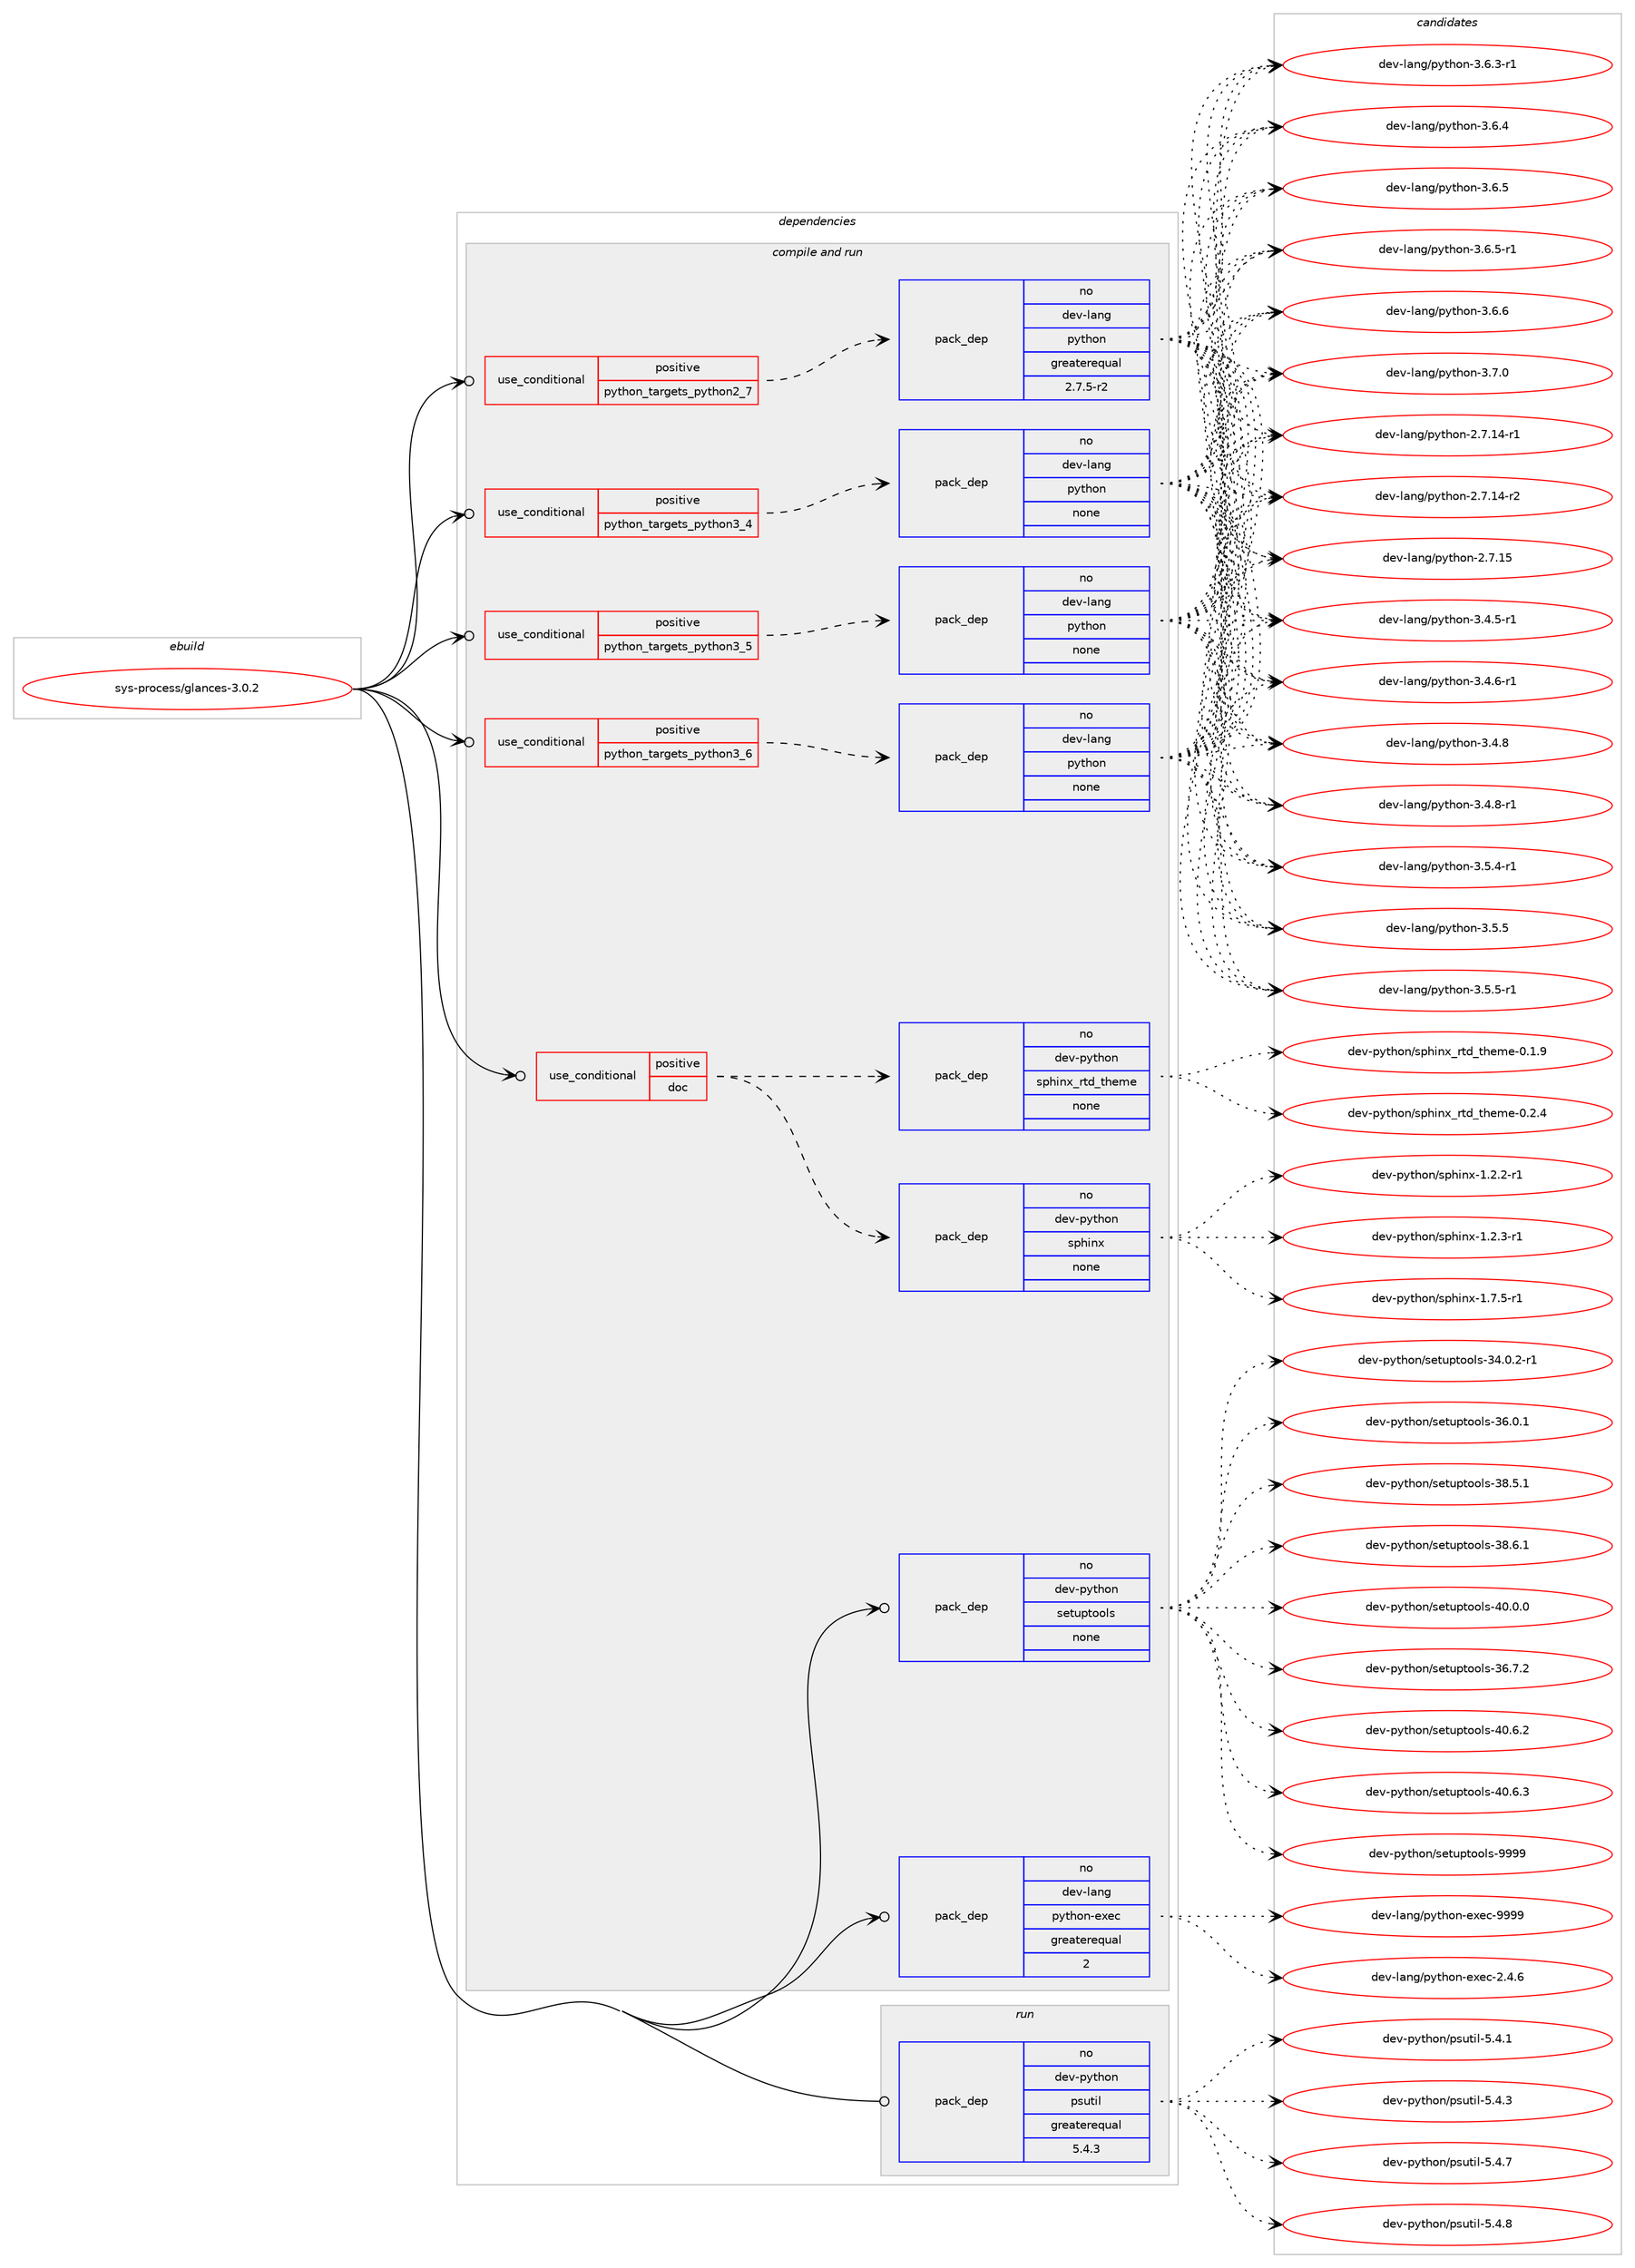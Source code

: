 digraph prolog {

# *************
# Graph options
# *************

newrank=true;
concentrate=true;
compound=true;
graph [rankdir=LR,fontname=Helvetica,fontsize=10,ranksep=1.5];#, ranksep=2.5, nodesep=0.2];
edge  [arrowhead=vee];
node  [fontname=Helvetica,fontsize=10];

# **********
# The ebuild
# **********

subgraph cluster_leftcol {
color=gray;
rank=same;
label=<<i>ebuild</i>>;
id [label="sys-process/glances-3.0.2", color=red, width=4, href="../sys-process/glances-3.0.2.svg"];
}

# ****************
# The dependencies
# ****************

subgraph cluster_midcol {
color=gray;
label=<<i>dependencies</i>>;
subgraph cluster_compile {
fillcolor="#eeeeee";
style=filled;
label=<<i>compile</i>>;
}
subgraph cluster_compileandrun {
fillcolor="#eeeeee";
style=filled;
label=<<i>compile and run</i>>;
subgraph cond1509 {
dependency8351 [label=<<TABLE BORDER="0" CELLBORDER="1" CELLSPACING="0" CELLPADDING="4"><TR><TD ROWSPAN="3" CELLPADDING="10">use_conditional</TD></TR><TR><TD>positive</TD></TR><TR><TD>doc</TD></TR></TABLE>>, shape=none, color=red];
subgraph pack6668 {
dependency8352 [label=<<TABLE BORDER="0" CELLBORDER="1" CELLSPACING="0" CELLPADDING="4" WIDTH="220"><TR><TD ROWSPAN="6" CELLPADDING="30">pack_dep</TD></TR><TR><TD WIDTH="110">no</TD></TR><TR><TD>dev-python</TD></TR><TR><TD>sphinx</TD></TR><TR><TD>none</TD></TR><TR><TD></TD></TR></TABLE>>, shape=none, color=blue];
}
dependency8351:e -> dependency8352:w [weight=20,style="dashed",arrowhead="vee"];
subgraph pack6669 {
dependency8353 [label=<<TABLE BORDER="0" CELLBORDER="1" CELLSPACING="0" CELLPADDING="4" WIDTH="220"><TR><TD ROWSPAN="6" CELLPADDING="30">pack_dep</TD></TR><TR><TD WIDTH="110">no</TD></TR><TR><TD>dev-python</TD></TR><TR><TD>sphinx_rtd_theme</TD></TR><TR><TD>none</TD></TR><TR><TD></TD></TR></TABLE>>, shape=none, color=blue];
}
dependency8351:e -> dependency8353:w [weight=20,style="dashed",arrowhead="vee"];
}
id:e -> dependency8351:w [weight=20,style="solid",arrowhead="odotvee"];
subgraph cond1510 {
dependency8354 [label=<<TABLE BORDER="0" CELLBORDER="1" CELLSPACING="0" CELLPADDING="4"><TR><TD ROWSPAN="3" CELLPADDING="10">use_conditional</TD></TR><TR><TD>positive</TD></TR><TR><TD>python_targets_python2_7</TD></TR></TABLE>>, shape=none, color=red];
subgraph pack6670 {
dependency8355 [label=<<TABLE BORDER="0" CELLBORDER="1" CELLSPACING="0" CELLPADDING="4" WIDTH="220"><TR><TD ROWSPAN="6" CELLPADDING="30">pack_dep</TD></TR><TR><TD WIDTH="110">no</TD></TR><TR><TD>dev-lang</TD></TR><TR><TD>python</TD></TR><TR><TD>greaterequal</TD></TR><TR><TD>2.7.5-r2</TD></TR></TABLE>>, shape=none, color=blue];
}
dependency8354:e -> dependency8355:w [weight=20,style="dashed",arrowhead="vee"];
}
id:e -> dependency8354:w [weight=20,style="solid",arrowhead="odotvee"];
subgraph cond1511 {
dependency8356 [label=<<TABLE BORDER="0" CELLBORDER="1" CELLSPACING="0" CELLPADDING="4"><TR><TD ROWSPAN="3" CELLPADDING="10">use_conditional</TD></TR><TR><TD>positive</TD></TR><TR><TD>python_targets_python3_4</TD></TR></TABLE>>, shape=none, color=red];
subgraph pack6671 {
dependency8357 [label=<<TABLE BORDER="0" CELLBORDER="1" CELLSPACING="0" CELLPADDING="4" WIDTH="220"><TR><TD ROWSPAN="6" CELLPADDING="30">pack_dep</TD></TR><TR><TD WIDTH="110">no</TD></TR><TR><TD>dev-lang</TD></TR><TR><TD>python</TD></TR><TR><TD>none</TD></TR><TR><TD></TD></TR></TABLE>>, shape=none, color=blue];
}
dependency8356:e -> dependency8357:w [weight=20,style="dashed",arrowhead="vee"];
}
id:e -> dependency8356:w [weight=20,style="solid",arrowhead="odotvee"];
subgraph cond1512 {
dependency8358 [label=<<TABLE BORDER="0" CELLBORDER="1" CELLSPACING="0" CELLPADDING="4"><TR><TD ROWSPAN="3" CELLPADDING="10">use_conditional</TD></TR><TR><TD>positive</TD></TR><TR><TD>python_targets_python3_5</TD></TR></TABLE>>, shape=none, color=red];
subgraph pack6672 {
dependency8359 [label=<<TABLE BORDER="0" CELLBORDER="1" CELLSPACING="0" CELLPADDING="4" WIDTH="220"><TR><TD ROWSPAN="6" CELLPADDING="30">pack_dep</TD></TR><TR><TD WIDTH="110">no</TD></TR><TR><TD>dev-lang</TD></TR><TR><TD>python</TD></TR><TR><TD>none</TD></TR><TR><TD></TD></TR></TABLE>>, shape=none, color=blue];
}
dependency8358:e -> dependency8359:w [weight=20,style="dashed",arrowhead="vee"];
}
id:e -> dependency8358:w [weight=20,style="solid",arrowhead="odotvee"];
subgraph cond1513 {
dependency8360 [label=<<TABLE BORDER="0" CELLBORDER="1" CELLSPACING="0" CELLPADDING="4"><TR><TD ROWSPAN="3" CELLPADDING="10">use_conditional</TD></TR><TR><TD>positive</TD></TR><TR><TD>python_targets_python3_6</TD></TR></TABLE>>, shape=none, color=red];
subgraph pack6673 {
dependency8361 [label=<<TABLE BORDER="0" CELLBORDER="1" CELLSPACING="0" CELLPADDING="4" WIDTH="220"><TR><TD ROWSPAN="6" CELLPADDING="30">pack_dep</TD></TR><TR><TD WIDTH="110">no</TD></TR><TR><TD>dev-lang</TD></TR><TR><TD>python</TD></TR><TR><TD>none</TD></TR><TR><TD></TD></TR></TABLE>>, shape=none, color=blue];
}
dependency8360:e -> dependency8361:w [weight=20,style="dashed",arrowhead="vee"];
}
id:e -> dependency8360:w [weight=20,style="solid",arrowhead="odotvee"];
subgraph pack6674 {
dependency8362 [label=<<TABLE BORDER="0" CELLBORDER="1" CELLSPACING="0" CELLPADDING="4" WIDTH="220"><TR><TD ROWSPAN="6" CELLPADDING="30">pack_dep</TD></TR><TR><TD WIDTH="110">no</TD></TR><TR><TD>dev-lang</TD></TR><TR><TD>python-exec</TD></TR><TR><TD>greaterequal</TD></TR><TR><TD>2</TD></TR></TABLE>>, shape=none, color=blue];
}
id:e -> dependency8362:w [weight=20,style="solid",arrowhead="odotvee"];
subgraph pack6675 {
dependency8363 [label=<<TABLE BORDER="0" CELLBORDER="1" CELLSPACING="0" CELLPADDING="4" WIDTH="220"><TR><TD ROWSPAN="6" CELLPADDING="30">pack_dep</TD></TR><TR><TD WIDTH="110">no</TD></TR><TR><TD>dev-python</TD></TR><TR><TD>setuptools</TD></TR><TR><TD>none</TD></TR><TR><TD></TD></TR></TABLE>>, shape=none, color=blue];
}
id:e -> dependency8363:w [weight=20,style="solid",arrowhead="odotvee"];
}
subgraph cluster_run {
fillcolor="#eeeeee";
style=filled;
label=<<i>run</i>>;
subgraph pack6676 {
dependency8364 [label=<<TABLE BORDER="0" CELLBORDER="1" CELLSPACING="0" CELLPADDING="4" WIDTH="220"><TR><TD ROWSPAN="6" CELLPADDING="30">pack_dep</TD></TR><TR><TD WIDTH="110">no</TD></TR><TR><TD>dev-python</TD></TR><TR><TD>psutil</TD></TR><TR><TD>greaterequal</TD></TR><TR><TD>5.4.3</TD></TR></TABLE>>, shape=none, color=blue];
}
id:e -> dependency8364:w [weight=20,style="solid",arrowhead="odot"];
}
}

# **************
# The candidates
# **************

subgraph cluster_choices {
rank=same;
color=gray;
label=<<i>candidates</i>>;

subgraph choice6668 {
color=black;
nodesep=1;
choice10010111845112121116104111110471151121041051101204549465046504511449 [label="dev-python/sphinx-1.2.2-r1", color=red, width=4,href="../dev-python/sphinx-1.2.2-r1.svg"];
choice10010111845112121116104111110471151121041051101204549465046514511449 [label="dev-python/sphinx-1.2.3-r1", color=red, width=4,href="../dev-python/sphinx-1.2.3-r1.svg"];
choice10010111845112121116104111110471151121041051101204549465546534511449 [label="dev-python/sphinx-1.7.5-r1", color=red, width=4,href="../dev-python/sphinx-1.7.5-r1.svg"];
dependency8352:e -> choice10010111845112121116104111110471151121041051101204549465046504511449:w [style=dotted,weight="100"];
dependency8352:e -> choice10010111845112121116104111110471151121041051101204549465046514511449:w [style=dotted,weight="100"];
dependency8352:e -> choice10010111845112121116104111110471151121041051101204549465546534511449:w [style=dotted,weight="100"];
}
subgraph choice6669 {
color=black;
nodesep=1;
choice10010111845112121116104111110471151121041051101209511411610095116104101109101454846494657 [label="dev-python/sphinx_rtd_theme-0.1.9", color=red, width=4,href="../dev-python/sphinx_rtd_theme-0.1.9.svg"];
choice10010111845112121116104111110471151121041051101209511411610095116104101109101454846504652 [label="dev-python/sphinx_rtd_theme-0.2.4", color=red, width=4,href="../dev-python/sphinx_rtd_theme-0.2.4.svg"];
dependency8353:e -> choice10010111845112121116104111110471151121041051101209511411610095116104101109101454846494657:w [style=dotted,weight="100"];
dependency8353:e -> choice10010111845112121116104111110471151121041051101209511411610095116104101109101454846504652:w [style=dotted,weight="100"];
}
subgraph choice6670 {
color=black;
nodesep=1;
choice100101118451089711010347112121116104111110455046554649524511449 [label="dev-lang/python-2.7.14-r1", color=red, width=4,href="../dev-lang/python-2.7.14-r1.svg"];
choice100101118451089711010347112121116104111110455046554649524511450 [label="dev-lang/python-2.7.14-r2", color=red, width=4,href="../dev-lang/python-2.7.14-r2.svg"];
choice10010111845108971101034711212111610411111045504655464953 [label="dev-lang/python-2.7.15", color=red, width=4,href="../dev-lang/python-2.7.15.svg"];
choice1001011184510897110103471121211161041111104551465246534511449 [label="dev-lang/python-3.4.5-r1", color=red, width=4,href="../dev-lang/python-3.4.5-r1.svg"];
choice1001011184510897110103471121211161041111104551465246544511449 [label="dev-lang/python-3.4.6-r1", color=red, width=4,href="../dev-lang/python-3.4.6-r1.svg"];
choice100101118451089711010347112121116104111110455146524656 [label="dev-lang/python-3.4.8", color=red, width=4,href="../dev-lang/python-3.4.8.svg"];
choice1001011184510897110103471121211161041111104551465246564511449 [label="dev-lang/python-3.4.8-r1", color=red, width=4,href="../dev-lang/python-3.4.8-r1.svg"];
choice1001011184510897110103471121211161041111104551465346524511449 [label="dev-lang/python-3.5.4-r1", color=red, width=4,href="../dev-lang/python-3.5.4-r1.svg"];
choice100101118451089711010347112121116104111110455146534653 [label="dev-lang/python-3.5.5", color=red, width=4,href="../dev-lang/python-3.5.5.svg"];
choice1001011184510897110103471121211161041111104551465346534511449 [label="dev-lang/python-3.5.5-r1", color=red, width=4,href="../dev-lang/python-3.5.5-r1.svg"];
choice1001011184510897110103471121211161041111104551465446514511449 [label="dev-lang/python-3.6.3-r1", color=red, width=4,href="../dev-lang/python-3.6.3-r1.svg"];
choice100101118451089711010347112121116104111110455146544652 [label="dev-lang/python-3.6.4", color=red, width=4,href="../dev-lang/python-3.6.4.svg"];
choice100101118451089711010347112121116104111110455146544653 [label="dev-lang/python-3.6.5", color=red, width=4,href="../dev-lang/python-3.6.5.svg"];
choice1001011184510897110103471121211161041111104551465446534511449 [label="dev-lang/python-3.6.5-r1", color=red, width=4,href="../dev-lang/python-3.6.5-r1.svg"];
choice100101118451089711010347112121116104111110455146544654 [label="dev-lang/python-3.6.6", color=red, width=4,href="../dev-lang/python-3.6.6.svg"];
choice100101118451089711010347112121116104111110455146554648 [label="dev-lang/python-3.7.0", color=red, width=4,href="../dev-lang/python-3.7.0.svg"];
dependency8355:e -> choice100101118451089711010347112121116104111110455046554649524511449:w [style=dotted,weight="100"];
dependency8355:e -> choice100101118451089711010347112121116104111110455046554649524511450:w [style=dotted,weight="100"];
dependency8355:e -> choice10010111845108971101034711212111610411111045504655464953:w [style=dotted,weight="100"];
dependency8355:e -> choice1001011184510897110103471121211161041111104551465246534511449:w [style=dotted,weight="100"];
dependency8355:e -> choice1001011184510897110103471121211161041111104551465246544511449:w [style=dotted,weight="100"];
dependency8355:e -> choice100101118451089711010347112121116104111110455146524656:w [style=dotted,weight="100"];
dependency8355:e -> choice1001011184510897110103471121211161041111104551465246564511449:w [style=dotted,weight="100"];
dependency8355:e -> choice1001011184510897110103471121211161041111104551465346524511449:w [style=dotted,weight="100"];
dependency8355:e -> choice100101118451089711010347112121116104111110455146534653:w [style=dotted,weight="100"];
dependency8355:e -> choice1001011184510897110103471121211161041111104551465346534511449:w [style=dotted,weight="100"];
dependency8355:e -> choice1001011184510897110103471121211161041111104551465446514511449:w [style=dotted,weight="100"];
dependency8355:e -> choice100101118451089711010347112121116104111110455146544652:w [style=dotted,weight="100"];
dependency8355:e -> choice100101118451089711010347112121116104111110455146544653:w [style=dotted,weight="100"];
dependency8355:e -> choice1001011184510897110103471121211161041111104551465446534511449:w [style=dotted,weight="100"];
dependency8355:e -> choice100101118451089711010347112121116104111110455146544654:w [style=dotted,weight="100"];
dependency8355:e -> choice100101118451089711010347112121116104111110455146554648:w [style=dotted,weight="100"];
}
subgraph choice6671 {
color=black;
nodesep=1;
choice100101118451089711010347112121116104111110455046554649524511449 [label="dev-lang/python-2.7.14-r1", color=red, width=4,href="../dev-lang/python-2.7.14-r1.svg"];
choice100101118451089711010347112121116104111110455046554649524511450 [label="dev-lang/python-2.7.14-r2", color=red, width=4,href="../dev-lang/python-2.7.14-r2.svg"];
choice10010111845108971101034711212111610411111045504655464953 [label="dev-lang/python-2.7.15", color=red, width=4,href="../dev-lang/python-2.7.15.svg"];
choice1001011184510897110103471121211161041111104551465246534511449 [label="dev-lang/python-3.4.5-r1", color=red, width=4,href="../dev-lang/python-3.4.5-r1.svg"];
choice1001011184510897110103471121211161041111104551465246544511449 [label="dev-lang/python-3.4.6-r1", color=red, width=4,href="../dev-lang/python-3.4.6-r1.svg"];
choice100101118451089711010347112121116104111110455146524656 [label="dev-lang/python-3.4.8", color=red, width=4,href="../dev-lang/python-3.4.8.svg"];
choice1001011184510897110103471121211161041111104551465246564511449 [label="dev-lang/python-3.4.8-r1", color=red, width=4,href="../dev-lang/python-3.4.8-r1.svg"];
choice1001011184510897110103471121211161041111104551465346524511449 [label="dev-lang/python-3.5.4-r1", color=red, width=4,href="../dev-lang/python-3.5.4-r1.svg"];
choice100101118451089711010347112121116104111110455146534653 [label="dev-lang/python-3.5.5", color=red, width=4,href="../dev-lang/python-3.5.5.svg"];
choice1001011184510897110103471121211161041111104551465346534511449 [label="dev-lang/python-3.5.5-r1", color=red, width=4,href="../dev-lang/python-3.5.5-r1.svg"];
choice1001011184510897110103471121211161041111104551465446514511449 [label="dev-lang/python-3.6.3-r1", color=red, width=4,href="../dev-lang/python-3.6.3-r1.svg"];
choice100101118451089711010347112121116104111110455146544652 [label="dev-lang/python-3.6.4", color=red, width=4,href="../dev-lang/python-3.6.4.svg"];
choice100101118451089711010347112121116104111110455146544653 [label="dev-lang/python-3.6.5", color=red, width=4,href="../dev-lang/python-3.6.5.svg"];
choice1001011184510897110103471121211161041111104551465446534511449 [label="dev-lang/python-3.6.5-r1", color=red, width=4,href="../dev-lang/python-3.6.5-r1.svg"];
choice100101118451089711010347112121116104111110455146544654 [label="dev-lang/python-3.6.6", color=red, width=4,href="../dev-lang/python-3.6.6.svg"];
choice100101118451089711010347112121116104111110455146554648 [label="dev-lang/python-3.7.0", color=red, width=4,href="../dev-lang/python-3.7.0.svg"];
dependency8357:e -> choice100101118451089711010347112121116104111110455046554649524511449:w [style=dotted,weight="100"];
dependency8357:e -> choice100101118451089711010347112121116104111110455046554649524511450:w [style=dotted,weight="100"];
dependency8357:e -> choice10010111845108971101034711212111610411111045504655464953:w [style=dotted,weight="100"];
dependency8357:e -> choice1001011184510897110103471121211161041111104551465246534511449:w [style=dotted,weight="100"];
dependency8357:e -> choice1001011184510897110103471121211161041111104551465246544511449:w [style=dotted,weight="100"];
dependency8357:e -> choice100101118451089711010347112121116104111110455146524656:w [style=dotted,weight="100"];
dependency8357:e -> choice1001011184510897110103471121211161041111104551465246564511449:w [style=dotted,weight="100"];
dependency8357:e -> choice1001011184510897110103471121211161041111104551465346524511449:w [style=dotted,weight="100"];
dependency8357:e -> choice100101118451089711010347112121116104111110455146534653:w [style=dotted,weight="100"];
dependency8357:e -> choice1001011184510897110103471121211161041111104551465346534511449:w [style=dotted,weight="100"];
dependency8357:e -> choice1001011184510897110103471121211161041111104551465446514511449:w [style=dotted,weight="100"];
dependency8357:e -> choice100101118451089711010347112121116104111110455146544652:w [style=dotted,weight="100"];
dependency8357:e -> choice100101118451089711010347112121116104111110455146544653:w [style=dotted,weight="100"];
dependency8357:e -> choice1001011184510897110103471121211161041111104551465446534511449:w [style=dotted,weight="100"];
dependency8357:e -> choice100101118451089711010347112121116104111110455146544654:w [style=dotted,weight="100"];
dependency8357:e -> choice100101118451089711010347112121116104111110455146554648:w [style=dotted,weight="100"];
}
subgraph choice6672 {
color=black;
nodesep=1;
choice100101118451089711010347112121116104111110455046554649524511449 [label="dev-lang/python-2.7.14-r1", color=red, width=4,href="../dev-lang/python-2.7.14-r1.svg"];
choice100101118451089711010347112121116104111110455046554649524511450 [label="dev-lang/python-2.7.14-r2", color=red, width=4,href="../dev-lang/python-2.7.14-r2.svg"];
choice10010111845108971101034711212111610411111045504655464953 [label="dev-lang/python-2.7.15", color=red, width=4,href="../dev-lang/python-2.7.15.svg"];
choice1001011184510897110103471121211161041111104551465246534511449 [label="dev-lang/python-3.4.5-r1", color=red, width=4,href="../dev-lang/python-3.4.5-r1.svg"];
choice1001011184510897110103471121211161041111104551465246544511449 [label="dev-lang/python-3.4.6-r1", color=red, width=4,href="../dev-lang/python-3.4.6-r1.svg"];
choice100101118451089711010347112121116104111110455146524656 [label="dev-lang/python-3.4.8", color=red, width=4,href="../dev-lang/python-3.4.8.svg"];
choice1001011184510897110103471121211161041111104551465246564511449 [label="dev-lang/python-3.4.8-r1", color=red, width=4,href="../dev-lang/python-3.4.8-r1.svg"];
choice1001011184510897110103471121211161041111104551465346524511449 [label="dev-lang/python-3.5.4-r1", color=red, width=4,href="../dev-lang/python-3.5.4-r1.svg"];
choice100101118451089711010347112121116104111110455146534653 [label="dev-lang/python-3.5.5", color=red, width=4,href="../dev-lang/python-3.5.5.svg"];
choice1001011184510897110103471121211161041111104551465346534511449 [label="dev-lang/python-3.5.5-r1", color=red, width=4,href="../dev-lang/python-3.5.5-r1.svg"];
choice1001011184510897110103471121211161041111104551465446514511449 [label="dev-lang/python-3.6.3-r1", color=red, width=4,href="../dev-lang/python-3.6.3-r1.svg"];
choice100101118451089711010347112121116104111110455146544652 [label="dev-lang/python-3.6.4", color=red, width=4,href="../dev-lang/python-3.6.4.svg"];
choice100101118451089711010347112121116104111110455146544653 [label="dev-lang/python-3.6.5", color=red, width=4,href="../dev-lang/python-3.6.5.svg"];
choice1001011184510897110103471121211161041111104551465446534511449 [label="dev-lang/python-3.6.5-r1", color=red, width=4,href="../dev-lang/python-3.6.5-r1.svg"];
choice100101118451089711010347112121116104111110455146544654 [label="dev-lang/python-3.6.6", color=red, width=4,href="../dev-lang/python-3.6.6.svg"];
choice100101118451089711010347112121116104111110455146554648 [label="dev-lang/python-3.7.0", color=red, width=4,href="../dev-lang/python-3.7.0.svg"];
dependency8359:e -> choice100101118451089711010347112121116104111110455046554649524511449:w [style=dotted,weight="100"];
dependency8359:e -> choice100101118451089711010347112121116104111110455046554649524511450:w [style=dotted,weight="100"];
dependency8359:e -> choice10010111845108971101034711212111610411111045504655464953:w [style=dotted,weight="100"];
dependency8359:e -> choice1001011184510897110103471121211161041111104551465246534511449:w [style=dotted,weight="100"];
dependency8359:e -> choice1001011184510897110103471121211161041111104551465246544511449:w [style=dotted,weight="100"];
dependency8359:e -> choice100101118451089711010347112121116104111110455146524656:w [style=dotted,weight="100"];
dependency8359:e -> choice1001011184510897110103471121211161041111104551465246564511449:w [style=dotted,weight="100"];
dependency8359:e -> choice1001011184510897110103471121211161041111104551465346524511449:w [style=dotted,weight="100"];
dependency8359:e -> choice100101118451089711010347112121116104111110455146534653:w [style=dotted,weight="100"];
dependency8359:e -> choice1001011184510897110103471121211161041111104551465346534511449:w [style=dotted,weight="100"];
dependency8359:e -> choice1001011184510897110103471121211161041111104551465446514511449:w [style=dotted,weight="100"];
dependency8359:e -> choice100101118451089711010347112121116104111110455146544652:w [style=dotted,weight="100"];
dependency8359:e -> choice100101118451089711010347112121116104111110455146544653:w [style=dotted,weight="100"];
dependency8359:e -> choice1001011184510897110103471121211161041111104551465446534511449:w [style=dotted,weight="100"];
dependency8359:e -> choice100101118451089711010347112121116104111110455146544654:w [style=dotted,weight="100"];
dependency8359:e -> choice100101118451089711010347112121116104111110455146554648:w [style=dotted,weight="100"];
}
subgraph choice6673 {
color=black;
nodesep=1;
choice100101118451089711010347112121116104111110455046554649524511449 [label="dev-lang/python-2.7.14-r1", color=red, width=4,href="../dev-lang/python-2.7.14-r1.svg"];
choice100101118451089711010347112121116104111110455046554649524511450 [label="dev-lang/python-2.7.14-r2", color=red, width=4,href="../dev-lang/python-2.7.14-r2.svg"];
choice10010111845108971101034711212111610411111045504655464953 [label="dev-lang/python-2.7.15", color=red, width=4,href="../dev-lang/python-2.7.15.svg"];
choice1001011184510897110103471121211161041111104551465246534511449 [label="dev-lang/python-3.4.5-r1", color=red, width=4,href="../dev-lang/python-3.4.5-r1.svg"];
choice1001011184510897110103471121211161041111104551465246544511449 [label="dev-lang/python-3.4.6-r1", color=red, width=4,href="../dev-lang/python-3.4.6-r1.svg"];
choice100101118451089711010347112121116104111110455146524656 [label="dev-lang/python-3.4.8", color=red, width=4,href="../dev-lang/python-3.4.8.svg"];
choice1001011184510897110103471121211161041111104551465246564511449 [label="dev-lang/python-3.4.8-r1", color=red, width=4,href="../dev-lang/python-3.4.8-r1.svg"];
choice1001011184510897110103471121211161041111104551465346524511449 [label="dev-lang/python-3.5.4-r1", color=red, width=4,href="../dev-lang/python-3.5.4-r1.svg"];
choice100101118451089711010347112121116104111110455146534653 [label="dev-lang/python-3.5.5", color=red, width=4,href="../dev-lang/python-3.5.5.svg"];
choice1001011184510897110103471121211161041111104551465346534511449 [label="dev-lang/python-3.5.5-r1", color=red, width=4,href="../dev-lang/python-3.5.5-r1.svg"];
choice1001011184510897110103471121211161041111104551465446514511449 [label="dev-lang/python-3.6.3-r1", color=red, width=4,href="../dev-lang/python-3.6.3-r1.svg"];
choice100101118451089711010347112121116104111110455146544652 [label="dev-lang/python-3.6.4", color=red, width=4,href="../dev-lang/python-3.6.4.svg"];
choice100101118451089711010347112121116104111110455146544653 [label="dev-lang/python-3.6.5", color=red, width=4,href="../dev-lang/python-3.6.5.svg"];
choice1001011184510897110103471121211161041111104551465446534511449 [label="dev-lang/python-3.6.5-r1", color=red, width=4,href="../dev-lang/python-3.6.5-r1.svg"];
choice100101118451089711010347112121116104111110455146544654 [label="dev-lang/python-3.6.6", color=red, width=4,href="../dev-lang/python-3.6.6.svg"];
choice100101118451089711010347112121116104111110455146554648 [label="dev-lang/python-3.7.0", color=red, width=4,href="../dev-lang/python-3.7.0.svg"];
dependency8361:e -> choice100101118451089711010347112121116104111110455046554649524511449:w [style=dotted,weight="100"];
dependency8361:e -> choice100101118451089711010347112121116104111110455046554649524511450:w [style=dotted,weight="100"];
dependency8361:e -> choice10010111845108971101034711212111610411111045504655464953:w [style=dotted,weight="100"];
dependency8361:e -> choice1001011184510897110103471121211161041111104551465246534511449:w [style=dotted,weight="100"];
dependency8361:e -> choice1001011184510897110103471121211161041111104551465246544511449:w [style=dotted,weight="100"];
dependency8361:e -> choice100101118451089711010347112121116104111110455146524656:w [style=dotted,weight="100"];
dependency8361:e -> choice1001011184510897110103471121211161041111104551465246564511449:w [style=dotted,weight="100"];
dependency8361:e -> choice1001011184510897110103471121211161041111104551465346524511449:w [style=dotted,weight="100"];
dependency8361:e -> choice100101118451089711010347112121116104111110455146534653:w [style=dotted,weight="100"];
dependency8361:e -> choice1001011184510897110103471121211161041111104551465346534511449:w [style=dotted,weight="100"];
dependency8361:e -> choice1001011184510897110103471121211161041111104551465446514511449:w [style=dotted,weight="100"];
dependency8361:e -> choice100101118451089711010347112121116104111110455146544652:w [style=dotted,weight="100"];
dependency8361:e -> choice100101118451089711010347112121116104111110455146544653:w [style=dotted,weight="100"];
dependency8361:e -> choice1001011184510897110103471121211161041111104551465446534511449:w [style=dotted,weight="100"];
dependency8361:e -> choice100101118451089711010347112121116104111110455146544654:w [style=dotted,weight="100"];
dependency8361:e -> choice100101118451089711010347112121116104111110455146554648:w [style=dotted,weight="100"];
}
subgraph choice6674 {
color=black;
nodesep=1;
choice1001011184510897110103471121211161041111104510112010199455046524654 [label="dev-lang/python-exec-2.4.6", color=red, width=4,href="../dev-lang/python-exec-2.4.6.svg"];
choice10010111845108971101034711212111610411111045101120101994557575757 [label="dev-lang/python-exec-9999", color=red, width=4,href="../dev-lang/python-exec-9999.svg"];
dependency8362:e -> choice1001011184510897110103471121211161041111104510112010199455046524654:w [style=dotted,weight="100"];
dependency8362:e -> choice10010111845108971101034711212111610411111045101120101994557575757:w [style=dotted,weight="100"];
}
subgraph choice6675 {
color=black;
nodesep=1;
choice1001011184511212111610411111047115101116117112116111111108115455152464846504511449 [label="dev-python/setuptools-34.0.2-r1", color=red, width=4,href="../dev-python/setuptools-34.0.2-r1.svg"];
choice100101118451121211161041111104711510111611711211611111110811545515446484649 [label="dev-python/setuptools-36.0.1", color=red, width=4,href="../dev-python/setuptools-36.0.1.svg"];
choice100101118451121211161041111104711510111611711211611111110811545515646534649 [label="dev-python/setuptools-38.5.1", color=red, width=4,href="../dev-python/setuptools-38.5.1.svg"];
choice100101118451121211161041111104711510111611711211611111110811545515646544649 [label="dev-python/setuptools-38.6.1", color=red, width=4,href="../dev-python/setuptools-38.6.1.svg"];
choice100101118451121211161041111104711510111611711211611111110811545524846484648 [label="dev-python/setuptools-40.0.0", color=red, width=4,href="../dev-python/setuptools-40.0.0.svg"];
choice100101118451121211161041111104711510111611711211611111110811545515446554650 [label="dev-python/setuptools-36.7.2", color=red, width=4,href="../dev-python/setuptools-36.7.2.svg"];
choice100101118451121211161041111104711510111611711211611111110811545524846544650 [label="dev-python/setuptools-40.6.2", color=red, width=4,href="../dev-python/setuptools-40.6.2.svg"];
choice100101118451121211161041111104711510111611711211611111110811545524846544651 [label="dev-python/setuptools-40.6.3", color=red, width=4,href="../dev-python/setuptools-40.6.3.svg"];
choice10010111845112121116104111110471151011161171121161111111081154557575757 [label="dev-python/setuptools-9999", color=red, width=4,href="../dev-python/setuptools-9999.svg"];
dependency8363:e -> choice1001011184511212111610411111047115101116117112116111111108115455152464846504511449:w [style=dotted,weight="100"];
dependency8363:e -> choice100101118451121211161041111104711510111611711211611111110811545515446484649:w [style=dotted,weight="100"];
dependency8363:e -> choice100101118451121211161041111104711510111611711211611111110811545515646534649:w [style=dotted,weight="100"];
dependency8363:e -> choice100101118451121211161041111104711510111611711211611111110811545515646544649:w [style=dotted,weight="100"];
dependency8363:e -> choice100101118451121211161041111104711510111611711211611111110811545524846484648:w [style=dotted,weight="100"];
dependency8363:e -> choice100101118451121211161041111104711510111611711211611111110811545515446554650:w [style=dotted,weight="100"];
dependency8363:e -> choice100101118451121211161041111104711510111611711211611111110811545524846544650:w [style=dotted,weight="100"];
dependency8363:e -> choice100101118451121211161041111104711510111611711211611111110811545524846544651:w [style=dotted,weight="100"];
dependency8363:e -> choice10010111845112121116104111110471151011161171121161111111081154557575757:w [style=dotted,weight="100"];
}
subgraph choice6676 {
color=black;
nodesep=1;
choice1001011184511212111610411111047112115117116105108455346524649 [label="dev-python/psutil-5.4.1", color=red, width=4,href="../dev-python/psutil-5.4.1.svg"];
choice1001011184511212111610411111047112115117116105108455346524651 [label="dev-python/psutil-5.4.3", color=red, width=4,href="../dev-python/psutil-5.4.3.svg"];
choice1001011184511212111610411111047112115117116105108455346524655 [label="dev-python/psutil-5.4.7", color=red, width=4,href="../dev-python/psutil-5.4.7.svg"];
choice1001011184511212111610411111047112115117116105108455346524656 [label="dev-python/psutil-5.4.8", color=red, width=4,href="../dev-python/psutil-5.4.8.svg"];
dependency8364:e -> choice1001011184511212111610411111047112115117116105108455346524649:w [style=dotted,weight="100"];
dependency8364:e -> choice1001011184511212111610411111047112115117116105108455346524651:w [style=dotted,weight="100"];
dependency8364:e -> choice1001011184511212111610411111047112115117116105108455346524655:w [style=dotted,weight="100"];
dependency8364:e -> choice1001011184511212111610411111047112115117116105108455346524656:w [style=dotted,weight="100"];
}
}

}

